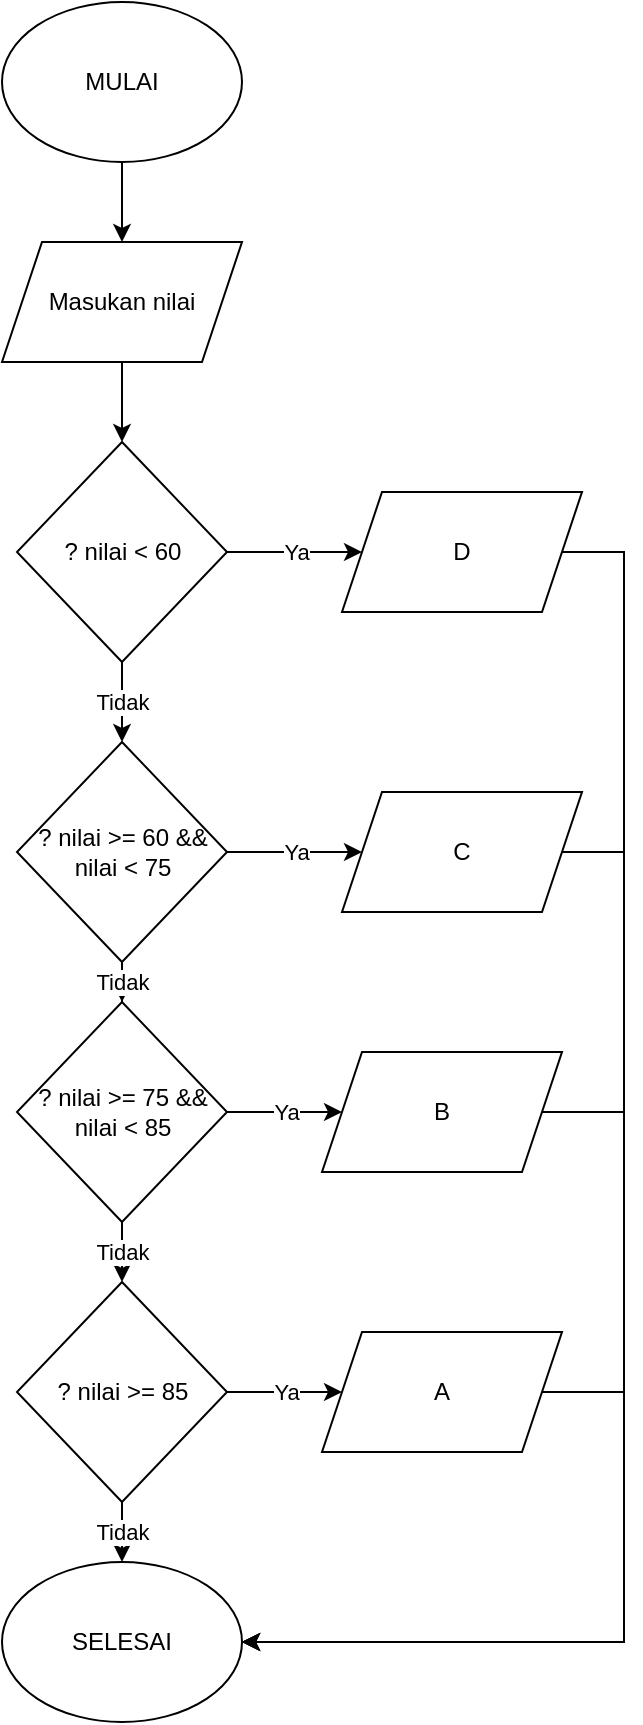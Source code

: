 <mxfile version="24.6.4" type="device">
  <diagram name="Page-1" id="Pq_kzr_uthuMRiA5oIoe">
    <mxGraphModel dx="507" dy="618" grid="1" gridSize="10" guides="1" tooltips="1" connect="1" arrows="1" fold="1" page="1" pageScale="1" pageWidth="850" pageHeight="1100" math="0" shadow="0">
      <root>
        <mxCell id="0" />
        <mxCell id="1" parent="0" />
        <mxCell id="CUKXKvUE5V-3qPAeGrqs-3" style="edgeStyle=orthogonalEdgeStyle;rounded=0;orthogonalLoop=1;jettySize=auto;html=1;" edge="1" parent="1" source="CUKXKvUE5V-3qPAeGrqs-1" target="CUKXKvUE5V-3qPAeGrqs-2">
          <mxGeometry relative="1" as="geometry" />
        </mxCell>
        <mxCell id="CUKXKvUE5V-3qPAeGrqs-1" value="MULAI" style="ellipse;whiteSpace=wrap;html=1;" vertex="1" parent="1">
          <mxGeometry x="360" y="40" width="120" height="80" as="geometry" />
        </mxCell>
        <mxCell id="CUKXKvUE5V-3qPAeGrqs-6" style="edgeStyle=orthogonalEdgeStyle;rounded=0;orthogonalLoop=1;jettySize=auto;html=1;" edge="1" parent="1" source="CUKXKvUE5V-3qPAeGrqs-2" target="CUKXKvUE5V-3qPAeGrqs-5">
          <mxGeometry relative="1" as="geometry" />
        </mxCell>
        <mxCell id="CUKXKvUE5V-3qPAeGrqs-2" value="Masukan nilai" style="shape=parallelogram;perimeter=parallelogramPerimeter;whiteSpace=wrap;html=1;fixedSize=1;" vertex="1" parent="1">
          <mxGeometry x="360" y="160" width="120" height="60" as="geometry" />
        </mxCell>
        <mxCell id="CUKXKvUE5V-3qPAeGrqs-8" value="Ya" style="edgeStyle=orthogonalEdgeStyle;rounded=0;orthogonalLoop=1;jettySize=auto;html=1;entryX=0;entryY=0.5;entryDx=0;entryDy=0;" edge="1" parent="1" source="CUKXKvUE5V-3qPAeGrqs-5" target="CUKXKvUE5V-3qPAeGrqs-7">
          <mxGeometry relative="1" as="geometry">
            <Array as="points">
              <mxPoint x="490" y="315" />
              <mxPoint x="490" y="315" />
            </Array>
          </mxGeometry>
        </mxCell>
        <mxCell id="CUKXKvUE5V-3qPAeGrqs-11" value="Tidak" style="edgeStyle=orthogonalEdgeStyle;rounded=0;orthogonalLoop=1;jettySize=auto;html=1;" edge="1" parent="1" source="CUKXKvUE5V-3qPAeGrqs-5" target="CUKXKvUE5V-3qPAeGrqs-10">
          <mxGeometry relative="1" as="geometry" />
        </mxCell>
        <mxCell id="CUKXKvUE5V-3qPAeGrqs-5" value="? nilai &amp;lt; 60" style="rhombus;whiteSpace=wrap;html=1;" vertex="1" parent="1">
          <mxGeometry x="367.5" y="260" width="105" height="110" as="geometry" />
        </mxCell>
        <mxCell id="CUKXKvUE5V-3qPAeGrqs-30" style="edgeStyle=orthogonalEdgeStyle;rounded=0;orthogonalLoop=1;jettySize=auto;html=1;" edge="1" parent="1" source="CUKXKvUE5V-3qPAeGrqs-7" target="CUKXKvUE5V-3qPAeGrqs-24">
          <mxGeometry relative="1" as="geometry">
            <mxPoint x="670" y="870" as="targetPoint" />
            <Array as="points">
              <mxPoint x="671" y="315" />
              <mxPoint x="671" y="860" />
            </Array>
          </mxGeometry>
        </mxCell>
        <mxCell id="CUKXKvUE5V-3qPAeGrqs-7" value="D" style="shape=parallelogram;perimeter=parallelogramPerimeter;whiteSpace=wrap;html=1;fixedSize=1;" vertex="1" parent="1">
          <mxGeometry x="530" y="285" width="120" height="60" as="geometry" />
        </mxCell>
        <mxCell id="CUKXKvUE5V-3qPAeGrqs-16" value="Tidak" style="edgeStyle=orthogonalEdgeStyle;rounded=0;orthogonalLoop=1;jettySize=auto;html=1;" edge="1" parent="1" source="CUKXKvUE5V-3qPAeGrqs-10" target="CUKXKvUE5V-3qPAeGrqs-14">
          <mxGeometry relative="1" as="geometry" />
        </mxCell>
        <mxCell id="CUKXKvUE5V-3qPAeGrqs-22" value="Ya" style="edgeStyle=orthogonalEdgeStyle;rounded=0;orthogonalLoop=1;jettySize=auto;html=1;" edge="1" parent="1" source="CUKXKvUE5V-3qPAeGrqs-10" target="CUKXKvUE5V-3qPAeGrqs-18">
          <mxGeometry relative="1" as="geometry" />
        </mxCell>
        <mxCell id="CUKXKvUE5V-3qPAeGrqs-10" value="? nilai &amp;gt;= 60 &amp;amp;&amp;amp; nilai &amp;lt; 75" style="rhombus;whiteSpace=wrap;html=1;" vertex="1" parent="1">
          <mxGeometry x="367.5" y="410" width="105" height="110" as="geometry" />
        </mxCell>
        <mxCell id="CUKXKvUE5V-3qPAeGrqs-17" value="Tidak" style="edgeStyle=orthogonalEdgeStyle;rounded=0;orthogonalLoop=1;jettySize=auto;html=1;" edge="1" parent="1" source="CUKXKvUE5V-3qPAeGrqs-14" target="CUKXKvUE5V-3qPAeGrqs-15">
          <mxGeometry relative="1" as="geometry" />
        </mxCell>
        <mxCell id="CUKXKvUE5V-3qPAeGrqs-21" value="Ya" style="edgeStyle=orthogonalEdgeStyle;rounded=0;orthogonalLoop=1;jettySize=auto;html=1;" edge="1" parent="1" source="CUKXKvUE5V-3qPAeGrqs-14" target="CUKXKvUE5V-3qPAeGrqs-19">
          <mxGeometry relative="1" as="geometry" />
        </mxCell>
        <mxCell id="CUKXKvUE5V-3qPAeGrqs-14" value="? nilai &amp;gt;= 75 &amp;amp;&amp;amp; nilai &amp;lt; 85" style="rhombus;whiteSpace=wrap;html=1;" vertex="1" parent="1">
          <mxGeometry x="367.5" y="540" width="105" height="110" as="geometry" />
        </mxCell>
        <mxCell id="CUKXKvUE5V-3qPAeGrqs-23" value="Ya" style="edgeStyle=orthogonalEdgeStyle;rounded=0;orthogonalLoop=1;jettySize=auto;html=1;" edge="1" parent="1" source="CUKXKvUE5V-3qPAeGrqs-15" target="CUKXKvUE5V-3qPAeGrqs-20">
          <mxGeometry relative="1" as="geometry" />
        </mxCell>
        <mxCell id="CUKXKvUE5V-3qPAeGrqs-25" value="Tidak" style="edgeStyle=orthogonalEdgeStyle;rounded=0;orthogonalLoop=1;jettySize=auto;html=1;" edge="1" parent="1" source="CUKXKvUE5V-3qPAeGrqs-15" target="CUKXKvUE5V-3qPAeGrqs-24">
          <mxGeometry relative="1" as="geometry" />
        </mxCell>
        <mxCell id="CUKXKvUE5V-3qPAeGrqs-15" value="? nilai &amp;gt;= 85" style="rhombus;whiteSpace=wrap;html=1;" vertex="1" parent="1">
          <mxGeometry x="367.5" y="680" width="105" height="110" as="geometry" />
        </mxCell>
        <mxCell id="CUKXKvUE5V-3qPAeGrqs-29" style="edgeStyle=orthogonalEdgeStyle;rounded=0;orthogonalLoop=1;jettySize=auto;html=1;" edge="1" parent="1" source="CUKXKvUE5V-3qPAeGrqs-18" target="CUKXKvUE5V-3qPAeGrqs-24">
          <mxGeometry relative="1" as="geometry">
            <mxPoint x="670" y="870" as="targetPoint" />
            <Array as="points">
              <mxPoint x="671" y="465" />
              <mxPoint x="671" y="860" />
            </Array>
          </mxGeometry>
        </mxCell>
        <mxCell id="CUKXKvUE5V-3qPAeGrqs-18" value="C" style="shape=parallelogram;perimeter=parallelogramPerimeter;whiteSpace=wrap;html=1;fixedSize=1;" vertex="1" parent="1">
          <mxGeometry x="530" y="435" width="120" height="60" as="geometry" />
        </mxCell>
        <mxCell id="CUKXKvUE5V-3qPAeGrqs-28" style="edgeStyle=orthogonalEdgeStyle;rounded=0;orthogonalLoop=1;jettySize=auto;html=1;" edge="1" parent="1" source="CUKXKvUE5V-3qPAeGrqs-19" target="CUKXKvUE5V-3qPAeGrqs-24">
          <mxGeometry relative="1" as="geometry">
            <mxPoint x="670" y="870" as="targetPoint" />
            <Array as="points">
              <mxPoint x="671" y="595" />
              <mxPoint x="671" y="860" />
            </Array>
          </mxGeometry>
        </mxCell>
        <mxCell id="CUKXKvUE5V-3qPAeGrqs-19" value="B" style="shape=parallelogram;perimeter=parallelogramPerimeter;whiteSpace=wrap;html=1;fixedSize=1;" vertex="1" parent="1">
          <mxGeometry x="520" y="565" width="120" height="60" as="geometry" />
        </mxCell>
        <mxCell id="CUKXKvUE5V-3qPAeGrqs-26" style="edgeStyle=orthogonalEdgeStyle;rounded=0;orthogonalLoop=1;jettySize=auto;html=1;" edge="1" parent="1" source="CUKXKvUE5V-3qPAeGrqs-20" target="CUKXKvUE5V-3qPAeGrqs-24">
          <mxGeometry relative="1" as="geometry">
            <mxPoint x="670" y="860" as="targetPoint" />
            <Array as="points">
              <mxPoint x="671" y="735" />
              <mxPoint x="671" y="860" />
            </Array>
          </mxGeometry>
        </mxCell>
        <mxCell id="CUKXKvUE5V-3qPAeGrqs-20" value="A" style="shape=parallelogram;perimeter=parallelogramPerimeter;whiteSpace=wrap;html=1;fixedSize=1;" vertex="1" parent="1">
          <mxGeometry x="520" y="705" width="120" height="60" as="geometry" />
        </mxCell>
        <mxCell id="CUKXKvUE5V-3qPAeGrqs-24" value="SELESAI" style="ellipse;whiteSpace=wrap;html=1;" vertex="1" parent="1">
          <mxGeometry x="360" y="820" width="120" height="80" as="geometry" />
        </mxCell>
      </root>
    </mxGraphModel>
  </diagram>
</mxfile>
